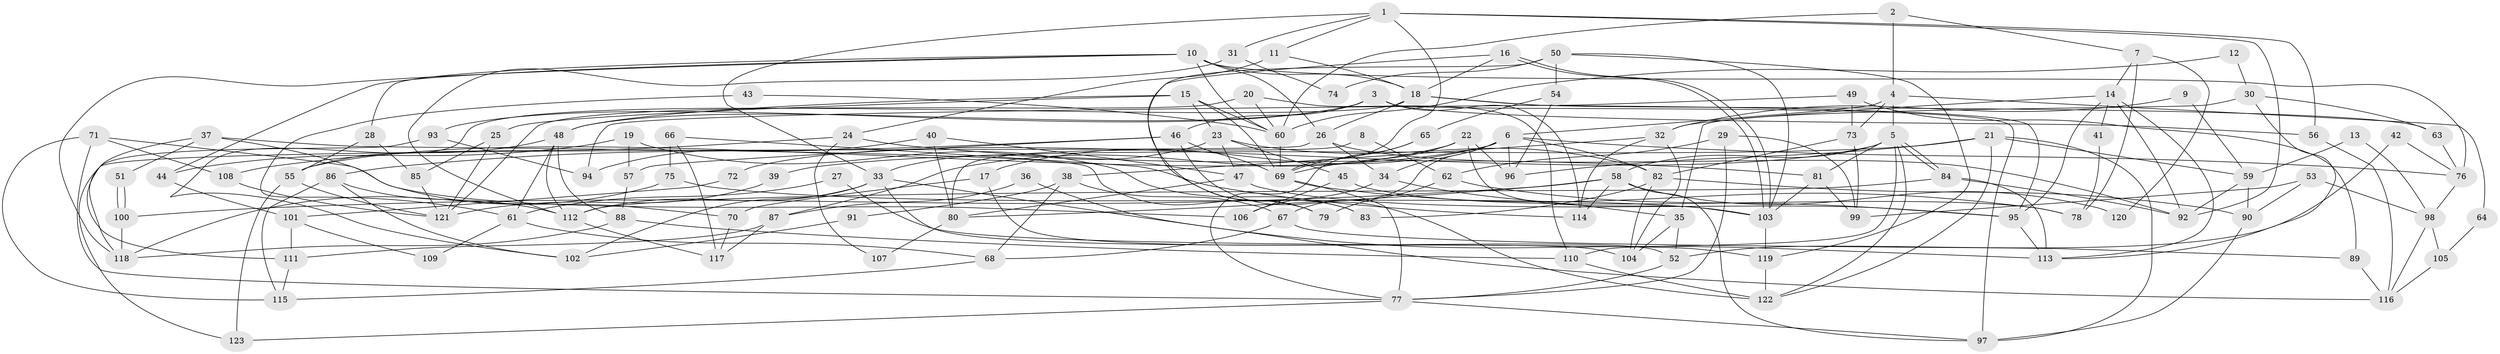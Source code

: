 // coarse degree distribution, {5: 0.20512820512820512, 8: 0.10256410256410256, 2: 0.05128205128205128, 9: 0.10256410256410256, 4: 0.07692307692307693, 12: 0.05128205128205128, 6: 0.07692307692307693, 3: 0.07692307692307693, 10: 0.07692307692307693, 11: 0.07692307692307693, 7: 0.10256410256410256}
// Generated by graph-tools (version 1.1) at 2025/37/03/04/25 23:37:04]
// undirected, 123 vertices, 246 edges
graph export_dot {
  node [color=gray90,style=filled];
  1;
  2;
  3;
  4;
  5;
  6;
  7;
  8;
  9;
  10;
  11;
  12;
  13;
  14;
  15;
  16;
  17;
  18;
  19;
  20;
  21;
  22;
  23;
  24;
  25;
  26;
  27;
  28;
  29;
  30;
  31;
  32;
  33;
  34;
  35;
  36;
  37;
  38;
  39;
  40;
  41;
  42;
  43;
  44;
  45;
  46;
  47;
  48;
  49;
  50;
  51;
  52;
  53;
  54;
  55;
  56;
  57;
  58;
  59;
  60;
  61;
  62;
  63;
  64;
  65;
  66;
  67;
  68;
  69;
  70;
  71;
  72;
  73;
  74;
  75;
  76;
  77;
  78;
  79;
  80;
  81;
  82;
  83;
  84;
  85;
  86;
  87;
  88;
  89;
  90;
  91;
  92;
  93;
  94;
  95;
  96;
  97;
  98;
  99;
  100;
  101;
  102;
  103;
  104;
  105;
  106;
  107;
  108;
  109;
  110;
  111;
  112;
  113;
  114;
  115;
  116;
  117;
  118;
  119;
  120;
  121;
  122;
  123;
  1 -- 33;
  1 -- 92;
  1 -- 11;
  1 -- 31;
  1 -- 56;
  1 -- 69;
  2 -- 4;
  2 -- 60;
  2 -- 7;
  3 -- 46;
  3 -- 97;
  3 -- 48;
  3 -- 56;
  3 -- 93;
  3 -- 114;
  4 -- 6;
  4 -- 5;
  4 -- 64;
  4 -- 73;
  5 -- 84;
  5 -- 84;
  5 -- 81;
  5 -- 58;
  5 -- 72;
  5 -- 110;
  5 -- 122;
  6 -- 82;
  6 -- 55;
  6 -- 17;
  6 -- 34;
  6 -- 67;
  6 -- 76;
  6 -- 96;
  7 -- 14;
  7 -- 78;
  7 -- 120;
  8 -- 80;
  8 -- 62;
  9 -- 59;
  9 -- 32;
  10 -- 76;
  10 -- 18;
  10 -- 26;
  10 -- 28;
  10 -- 44;
  10 -- 60;
  10 -- 118;
  11 -- 18;
  11 -- 24;
  12 -- 60;
  12 -- 30;
  13 -- 59;
  13 -- 98;
  14 -- 113;
  14 -- 95;
  14 -- 32;
  14 -- 41;
  14 -- 92;
  15 -- 48;
  15 -- 60;
  15 -- 23;
  15 -- 25;
  15 -- 69;
  16 -- 18;
  16 -- 103;
  16 -- 103;
  16 -- 83;
  17 -- 52;
  17 -- 70;
  18 -- 102;
  18 -- 26;
  18 -- 63;
  18 -- 95;
  19 -- 83;
  19 -- 57;
  19 -- 44;
  20 -- 121;
  20 -- 60;
  20 -- 110;
  21 -- 122;
  21 -- 59;
  21 -- 39;
  21 -- 96;
  21 -- 97;
  22 -- 96;
  22 -- 69;
  22 -- 87;
  22 -- 103;
  23 -- 33;
  23 -- 45;
  23 -- 47;
  23 -- 82;
  24 -- 81;
  24 -- 107;
  24 -- 108;
  25 -- 121;
  25 -- 85;
  26 -- 123;
  26 -- 34;
  26 -- 92;
  27 -- 61;
  27 -- 119;
  28 -- 85;
  28 -- 55;
  29 -- 77;
  29 -- 99;
  29 -- 62;
  30 -- 113;
  30 -- 35;
  30 -- 63;
  31 -- 112;
  31 -- 74;
  32 -- 114;
  32 -- 38;
  32 -- 104;
  33 -- 104;
  33 -- 112;
  33 -- 102;
  33 -- 116;
  34 -- 35;
  34 -- 106;
  35 -- 104;
  35 -- 52;
  36 -- 113;
  36 -- 87;
  37 -- 111;
  37 -- 70;
  37 -- 51;
  37 -- 79;
  38 -- 67;
  38 -- 68;
  38 -- 91;
  39 -- 121;
  40 -- 47;
  40 -- 80;
  40 -- 94;
  41 -- 78;
  42 -- 52;
  42 -- 76;
  43 -- 61;
  43 -- 60;
  44 -- 101;
  45 -- 78;
  45 -- 106;
  46 -- 122;
  46 -- 69;
  46 -- 57;
  46 -- 86;
  47 -- 95;
  47 -- 80;
  48 -- 88;
  48 -- 55;
  48 -- 61;
  48 -- 112;
  49 -- 94;
  49 -- 89;
  49 -- 73;
  50 -- 103;
  50 -- 119;
  50 -- 54;
  50 -- 74;
  50 -- 79;
  51 -- 100;
  51 -- 100;
  52 -- 77;
  53 -- 98;
  53 -- 90;
  53 -- 99;
  54 -- 96;
  54 -- 65;
  55 -- 121;
  55 -- 123;
  56 -- 116;
  57 -- 88;
  58 -- 97;
  58 -- 80;
  58 -- 100;
  58 -- 114;
  58 -- 120;
  59 -- 90;
  59 -- 92;
  60 -- 69;
  61 -- 68;
  61 -- 109;
  62 -- 79;
  62 -- 95;
  63 -- 76;
  64 -- 105;
  65 -- 69;
  65 -- 77;
  66 -- 114;
  66 -- 75;
  66 -- 117;
  67 -- 68;
  67 -- 89;
  68 -- 115;
  69 -- 77;
  69 -- 78;
  70 -- 117;
  71 -- 106;
  71 -- 77;
  71 -- 108;
  71 -- 115;
  72 -- 101;
  73 -- 82;
  73 -- 99;
  75 -- 103;
  75 -- 118;
  76 -- 98;
  77 -- 97;
  77 -- 123;
  80 -- 107;
  81 -- 99;
  81 -- 103;
  82 -- 83;
  82 -- 90;
  82 -- 104;
  84 -- 92;
  84 -- 112;
  84 -- 113;
  85 -- 121;
  86 -- 112;
  86 -- 102;
  86 -- 115;
  87 -- 117;
  87 -- 111;
  88 -- 110;
  88 -- 118;
  89 -- 116;
  90 -- 97;
  91 -- 102;
  93 -- 118;
  93 -- 94;
  95 -- 113;
  98 -- 116;
  98 -- 105;
  100 -- 118;
  101 -- 111;
  101 -- 109;
  103 -- 119;
  105 -- 116;
  108 -- 121;
  110 -- 122;
  111 -- 115;
  112 -- 117;
  119 -- 122;
}
